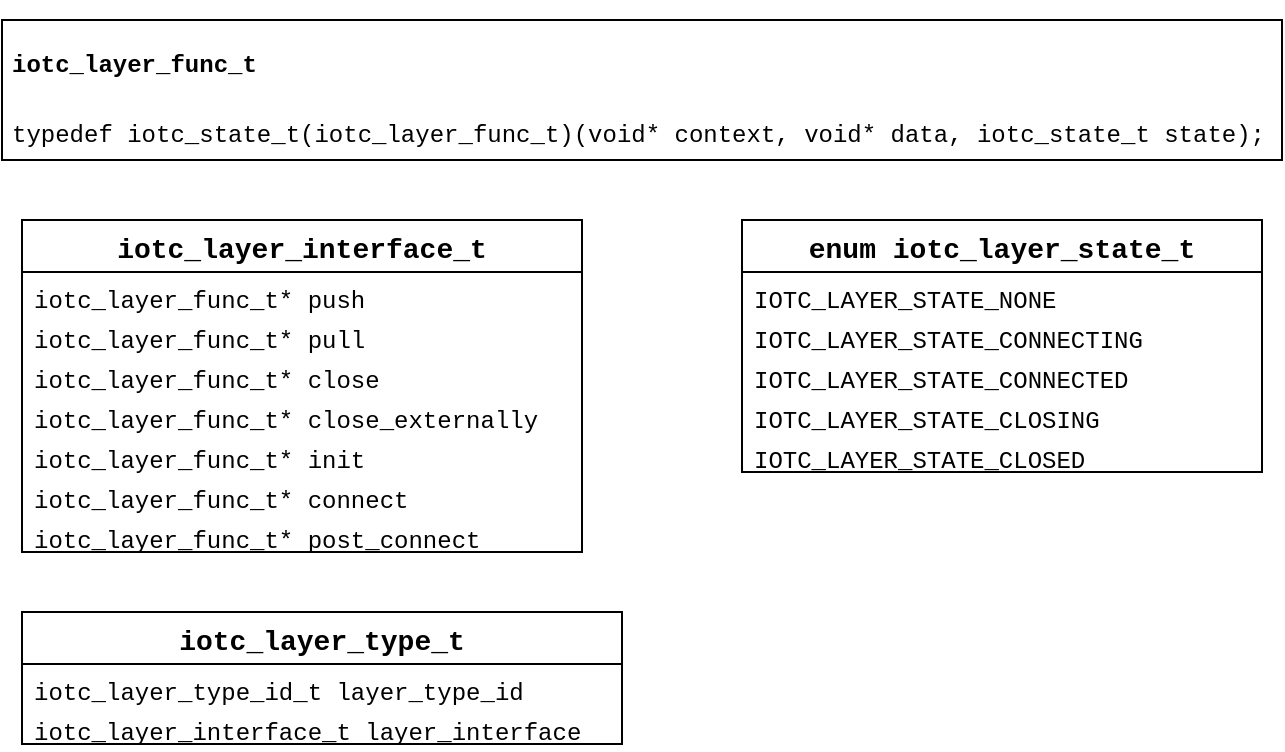 <mxfile version="13.6.5" type="github">
  <diagram name="Page-1" id="c4acf3e9-155e-7222-9cf6-157b1a14988f">
    <mxGraphModel dx="1422" dy="781" grid="0" gridSize="10" guides="1" tooltips="1" connect="1" arrows="1" fold="1" page="1" pageScale="1" pageWidth="850" pageHeight="1100" background="#ffffff" math="0" shadow="0">
      <root>
        <mxCell id="0" />
        <mxCell id="1" parent="0" />
        <mxCell id="N3X8aQaMnxB1786Qqk0I-110" value="&lt;h1&gt;&lt;span style=&quot;font-size: 12px&quot;&gt;iotc_layer_func_t&lt;/span&gt;&lt;br&gt;&lt;/h1&gt;&lt;p&gt;typedef iotc_state_t(iotc_layer_func_t)(void* context, void* data, iotc_state_t state);&lt;br&gt;&lt;/p&gt;" style="text;html=1;fillColor=none;spacing=5;spacingTop=-20;whiteSpace=wrap;overflow=hidden;rounded=0;strokeColor=#000000;fontFamily=Courier New;" vertex="1" parent="1">
          <mxGeometry x="20" y="30" width="640" height="70" as="geometry" />
        </mxCell>
        <mxCell id="N3X8aQaMnxB1786Qqk0I-61" value="iotc_layer_interface_t" style="swimlane;fontStyle=1;childLayout=stackLayout;horizontal=1;startSize=26;horizontalStack=0;resizeParent=1;resizeParentMax=0;resizeLast=0;collapsible=1;marginBottom=0;align=center;fontSize=14;fontFamily=Courier New;" vertex="1" parent="1">
          <mxGeometry x="30" y="130" width="280" height="166" as="geometry" />
        </mxCell>
        <mxCell id="N3X8aQaMnxB1786Qqk0I-62" value="iotc_layer_func_t* push" style="text;fillColor=none;spacingLeft=4;spacingRight=4;overflow=hidden;rotatable=0;points=[[0,0.5],[1,0.5]];portConstraint=eastwest;fontSize=12;fontFamily=Courier New;dashed=1;" vertex="1" parent="N3X8aQaMnxB1786Qqk0I-61">
          <mxGeometry y="26" width="280" height="20" as="geometry" />
        </mxCell>
        <mxCell id="N3X8aQaMnxB1786Qqk0I-63" value="iotc_layer_func_t* pull" style="text;fillColor=none;spacingLeft=4;spacingRight=4;overflow=hidden;rotatable=0;points=[[0,0.5],[1,0.5]];portConstraint=eastwest;fontSize=12;fontFamily=Courier New;dashed=1;" vertex="1" parent="N3X8aQaMnxB1786Qqk0I-61">
          <mxGeometry y="46" width="280" height="20" as="geometry" />
        </mxCell>
        <mxCell id="N3X8aQaMnxB1786Qqk0I-64" value="iotc_layer_func_t* close" style="text;strokeColor=none;fillColor=none;spacingLeft=4;spacingRight=4;overflow=hidden;rotatable=0;points=[[0,0.5],[1,0.5]];portConstraint=eastwest;fontSize=12;fontFamily=Courier New;" vertex="1" parent="N3X8aQaMnxB1786Qqk0I-61">
          <mxGeometry y="66" width="280" height="20" as="geometry" />
        </mxCell>
        <mxCell id="N3X8aQaMnxB1786Qqk0I-80" value="iotc_layer_func_t* close_externally" style="text;strokeColor=none;fillColor=none;spacingLeft=4;spacingRight=4;overflow=hidden;rotatable=0;points=[[0,0.5],[1,0.5]];portConstraint=eastwest;fontSize=12;fontFamily=Courier New;" vertex="1" parent="N3X8aQaMnxB1786Qqk0I-61">
          <mxGeometry y="86" width="280" height="20" as="geometry" />
        </mxCell>
        <mxCell id="N3X8aQaMnxB1786Qqk0I-81" value="iotc_layer_func_t* init" style="text;strokeColor=none;fillColor=none;spacingLeft=4;spacingRight=4;overflow=hidden;rotatable=0;points=[[0,0.5],[1,0.5]];portConstraint=eastwest;fontSize=12;fontFamily=Courier New;" vertex="1" parent="N3X8aQaMnxB1786Qqk0I-61">
          <mxGeometry y="106" width="280" height="20" as="geometry" />
        </mxCell>
        <mxCell id="N3X8aQaMnxB1786Qqk0I-82" value="iotc_layer_func_t* connect" style="text;strokeColor=none;fillColor=none;spacingLeft=4;spacingRight=4;overflow=hidden;rotatable=0;points=[[0,0.5],[1,0.5]];portConstraint=eastwest;fontSize=12;fontFamily=Courier New;" vertex="1" parent="N3X8aQaMnxB1786Qqk0I-61">
          <mxGeometry y="126" width="280" height="20" as="geometry" />
        </mxCell>
        <mxCell id="N3X8aQaMnxB1786Qqk0I-83" value="iotc_layer_func_t* post_connect" style="text;strokeColor=none;fillColor=none;spacingLeft=4;spacingRight=4;overflow=hidden;rotatable=0;points=[[0,0.5],[1,0.5]];portConstraint=eastwest;fontSize=12;fontFamily=Courier New;" vertex="1" parent="N3X8aQaMnxB1786Qqk0I-61">
          <mxGeometry y="146" width="280" height="20" as="geometry" />
        </mxCell>
        <mxCell id="N3X8aQaMnxB1786Qqk0I-111" value="enum iotc_layer_state_t" style="swimlane;fontStyle=1;childLayout=stackLayout;horizontal=1;startSize=26;horizontalStack=0;resizeParent=1;resizeParentMax=0;resizeLast=0;collapsible=1;marginBottom=0;align=center;fontSize=14;fontFamily=Courier New;" vertex="1" parent="1">
          <mxGeometry x="390" y="130" width="260" height="126" as="geometry" />
        </mxCell>
        <mxCell id="N3X8aQaMnxB1786Qqk0I-112" value="IOTC_LAYER_STATE_NONE" style="text;strokeColor=none;fillColor=none;spacingLeft=4;spacingRight=4;overflow=hidden;rotatable=0;points=[[0,0.5],[1,0.5]];portConstraint=eastwest;fontSize=12;fontFamily=Courier New;" vertex="1" parent="N3X8aQaMnxB1786Qqk0I-111">
          <mxGeometry y="26" width="260" height="20" as="geometry" />
        </mxCell>
        <mxCell id="N3X8aQaMnxB1786Qqk0I-113" value="IOTC_LAYER_STATE_CONNECTING" style="text;strokeColor=none;fillColor=none;spacingLeft=4;spacingRight=4;overflow=hidden;rotatable=0;points=[[0,0.5],[1,0.5]];portConstraint=eastwest;fontSize=12;fontFamily=Courier New;" vertex="1" parent="N3X8aQaMnxB1786Qqk0I-111">
          <mxGeometry y="46" width="260" height="20" as="geometry" />
        </mxCell>
        <mxCell id="N3X8aQaMnxB1786Qqk0I-114" value="IOTC_LAYER_STATE_CONNECTED" style="text;strokeColor=none;fillColor=none;spacingLeft=4;spacingRight=4;overflow=hidden;rotatable=0;points=[[0,0.5],[1,0.5]];portConstraint=eastwest;fontSize=12;fontFamily=Courier New;" vertex="1" parent="N3X8aQaMnxB1786Qqk0I-111">
          <mxGeometry y="66" width="260" height="20" as="geometry" />
        </mxCell>
        <mxCell id="N3X8aQaMnxB1786Qqk0I-115" value="IOTC_LAYER_STATE_CLOSING" style="text;strokeColor=none;fillColor=none;spacingLeft=4;spacingRight=4;overflow=hidden;rotatable=0;points=[[0,0.5],[1,0.5]];portConstraint=eastwest;fontSize=12;fontFamily=Courier New;" vertex="1" parent="N3X8aQaMnxB1786Qqk0I-111">
          <mxGeometry y="86" width="260" height="20" as="geometry" />
        </mxCell>
        <mxCell id="N3X8aQaMnxB1786Qqk0I-116" value="IOTC_LAYER_STATE_CLOSED" style="text;strokeColor=none;fillColor=none;spacingLeft=4;spacingRight=4;overflow=hidden;rotatable=0;points=[[0,0.5],[1,0.5]];portConstraint=eastwest;fontSize=12;fontFamily=Courier New;" vertex="1" parent="N3X8aQaMnxB1786Qqk0I-111">
          <mxGeometry y="106" width="260" height="20" as="geometry" />
        </mxCell>
        <mxCell id="N3X8aQaMnxB1786Qqk0I-119" value="iotc_layer_type_t" style="swimlane;fontStyle=1;childLayout=stackLayout;horizontal=1;startSize=26;horizontalStack=0;resizeParent=1;resizeParentMax=0;resizeLast=0;collapsible=1;marginBottom=0;align=center;fontSize=14;fontFamily=Courier New;" vertex="1" parent="1">
          <mxGeometry x="30" y="326" width="300" height="66" as="geometry" />
        </mxCell>
        <mxCell id="N3X8aQaMnxB1786Qqk0I-120" value="iotc_layer_type_id_t layer_type_id" style="text;strokeColor=none;fillColor=none;spacingLeft=4;spacingRight=4;overflow=hidden;rotatable=0;points=[[0,0.5],[1,0.5]];portConstraint=eastwest;fontSize=12;fontFamily=Courier New;" vertex="1" parent="N3X8aQaMnxB1786Qqk0I-119">
          <mxGeometry y="26" width="300" height="20" as="geometry" />
        </mxCell>
        <mxCell id="N3X8aQaMnxB1786Qqk0I-121" value="iotc_layer_interface_t layer_interface" style="text;strokeColor=none;fillColor=none;spacingLeft=4;spacingRight=4;overflow=hidden;rotatable=0;points=[[0,0.5],[1,0.5]];portConstraint=eastwest;fontSize=12;fontFamily=Courier New;" vertex="1" parent="N3X8aQaMnxB1786Qqk0I-119">
          <mxGeometry y="46" width="300" height="20" as="geometry" />
        </mxCell>
      </root>
    </mxGraphModel>
  </diagram>
</mxfile>
